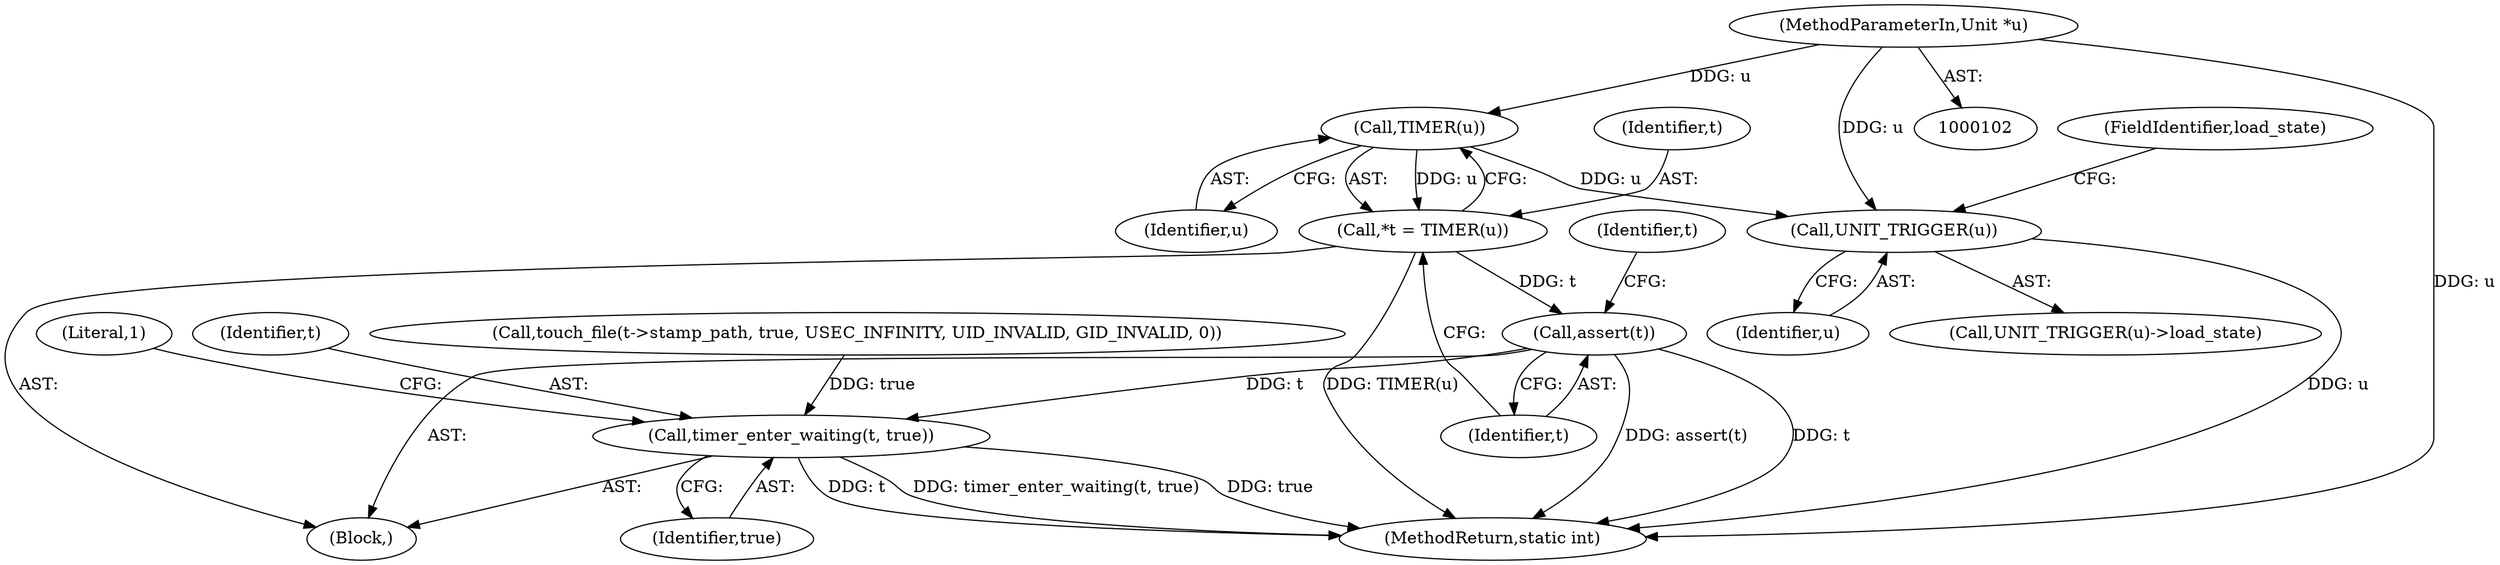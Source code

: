 digraph "0_systemd_ee735086f8670be1591fa9593e80dd60163a7a2f_2@pointer" {
"1000108" [label="(Call,TIMER(u))"];
"1000103" [label="(MethodParameterIn,Unit *u)"];
"1000106" [label="(Call,*t = TIMER(u))"];
"1000111" [label="(Call,assert(t))"];
"1000196" [label="(Call,timer_enter_waiting(t, true))"];
"1000128" [label="(Call,UNIT_TRIGGER(u))"];
"1000109" [label="(Identifier,u)"];
"1000111" [label="(Call,assert(t))"];
"1000127" [label="(Call,UNIT_TRIGGER(u)->load_state)"];
"1000129" [label="(Identifier,u)"];
"1000130" [label="(FieldIdentifier,load_state)"];
"1000108" [label="(Call,TIMER(u))"];
"1000201" [label="(MethodReturn,static int)"];
"1000104" [label="(Block,)"];
"1000103" [label="(MethodParameterIn,Unit *u)"];
"1000112" [label="(Identifier,t)"];
"1000182" [label="(Call,touch_file(t->stamp_path, true, USEC_INFINITY, UID_INVALID, GID_INVALID, 0))"];
"1000200" [label="(Literal,1)"];
"1000117" [label="(Identifier,t)"];
"1000196" [label="(Call,timer_enter_waiting(t, true))"];
"1000198" [label="(Identifier,true)"];
"1000106" [label="(Call,*t = TIMER(u))"];
"1000128" [label="(Call,UNIT_TRIGGER(u))"];
"1000197" [label="(Identifier,t)"];
"1000107" [label="(Identifier,t)"];
"1000108" -> "1000106"  [label="AST: "];
"1000108" -> "1000109"  [label="CFG: "];
"1000109" -> "1000108"  [label="AST: "];
"1000106" -> "1000108"  [label="CFG: "];
"1000108" -> "1000106"  [label="DDG: u"];
"1000103" -> "1000108"  [label="DDG: u"];
"1000108" -> "1000128"  [label="DDG: u"];
"1000103" -> "1000102"  [label="AST: "];
"1000103" -> "1000201"  [label="DDG: u"];
"1000103" -> "1000128"  [label="DDG: u"];
"1000106" -> "1000104"  [label="AST: "];
"1000107" -> "1000106"  [label="AST: "];
"1000112" -> "1000106"  [label="CFG: "];
"1000106" -> "1000201"  [label="DDG: TIMER(u)"];
"1000106" -> "1000111"  [label="DDG: t"];
"1000111" -> "1000104"  [label="AST: "];
"1000111" -> "1000112"  [label="CFG: "];
"1000112" -> "1000111"  [label="AST: "];
"1000117" -> "1000111"  [label="CFG: "];
"1000111" -> "1000201"  [label="DDG: t"];
"1000111" -> "1000201"  [label="DDG: assert(t)"];
"1000111" -> "1000196"  [label="DDG: t"];
"1000196" -> "1000104"  [label="AST: "];
"1000196" -> "1000198"  [label="CFG: "];
"1000197" -> "1000196"  [label="AST: "];
"1000198" -> "1000196"  [label="AST: "];
"1000200" -> "1000196"  [label="CFG: "];
"1000196" -> "1000201"  [label="DDG: t"];
"1000196" -> "1000201"  [label="DDG: timer_enter_waiting(t, true)"];
"1000196" -> "1000201"  [label="DDG: true"];
"1000182" -> "1000196"  [label="DDG: true"];
"1000128" -> "1000127"  [label="AST: "];
"1000128" -> "1000129"  [label="CFG: "];
"1000129" -> "1000128"  [label="AST: "];
"1000130" -> "1000128"  [label="CFG: "];
"1000128" -> "1000201"  [label="DDG: u"];
}
